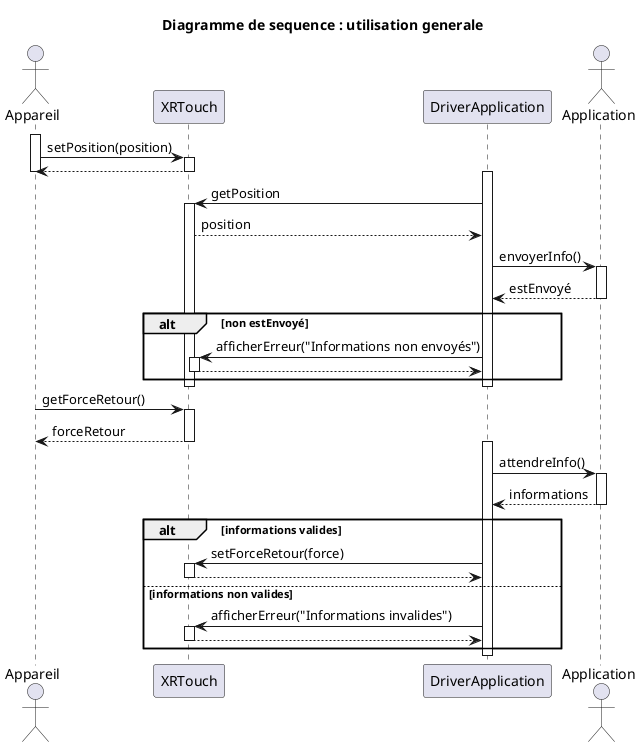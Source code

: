 @startuml diag_seq
title Diagramme de sequence : utilisation generale

actor Appareil as user
participant XRTouch as xr
participant DriverApplication as drApp
actor Application as app

activate user
    user -> xr: setPosition(position)
    activate xr
        xr --> user
    deactivate xr
deactivate user

activate drApp
    drApp -> xr : getPosition
    activate xr
        xr --> drApp: position
        drApp -> app: envoyerInfo()
        activate app
            app --> drApp: estEnvoyé
        deactivate app
        alt non estEnvoyé
            drApp -> xr: afficherErreur("Informations non envoyés")
            activate xr
                xr --> drApp
            deactivate xr 
        end
    deactivate xr
deactivate drApp

activate user
    user -> xr: getForceRetour()
    activate xr
        xr --> user: forceRetour
    deactivate xr
deactivate user

activate drApp
    drApp -> app: attendreInfo()
    activate app
        app --> drApp: informations
    deactivate app
    alt informations valides
        drApp -> xr: setForceRetour(force)
        activate xr
            xr --> drApp
        deactivate xr
    else informations non valides
        drApp -> xr: afficherErreur("Informations invalides")
        activate xr
            xr --> drApp
        deactivate xr 
    end
deactivate drApp

@enduml